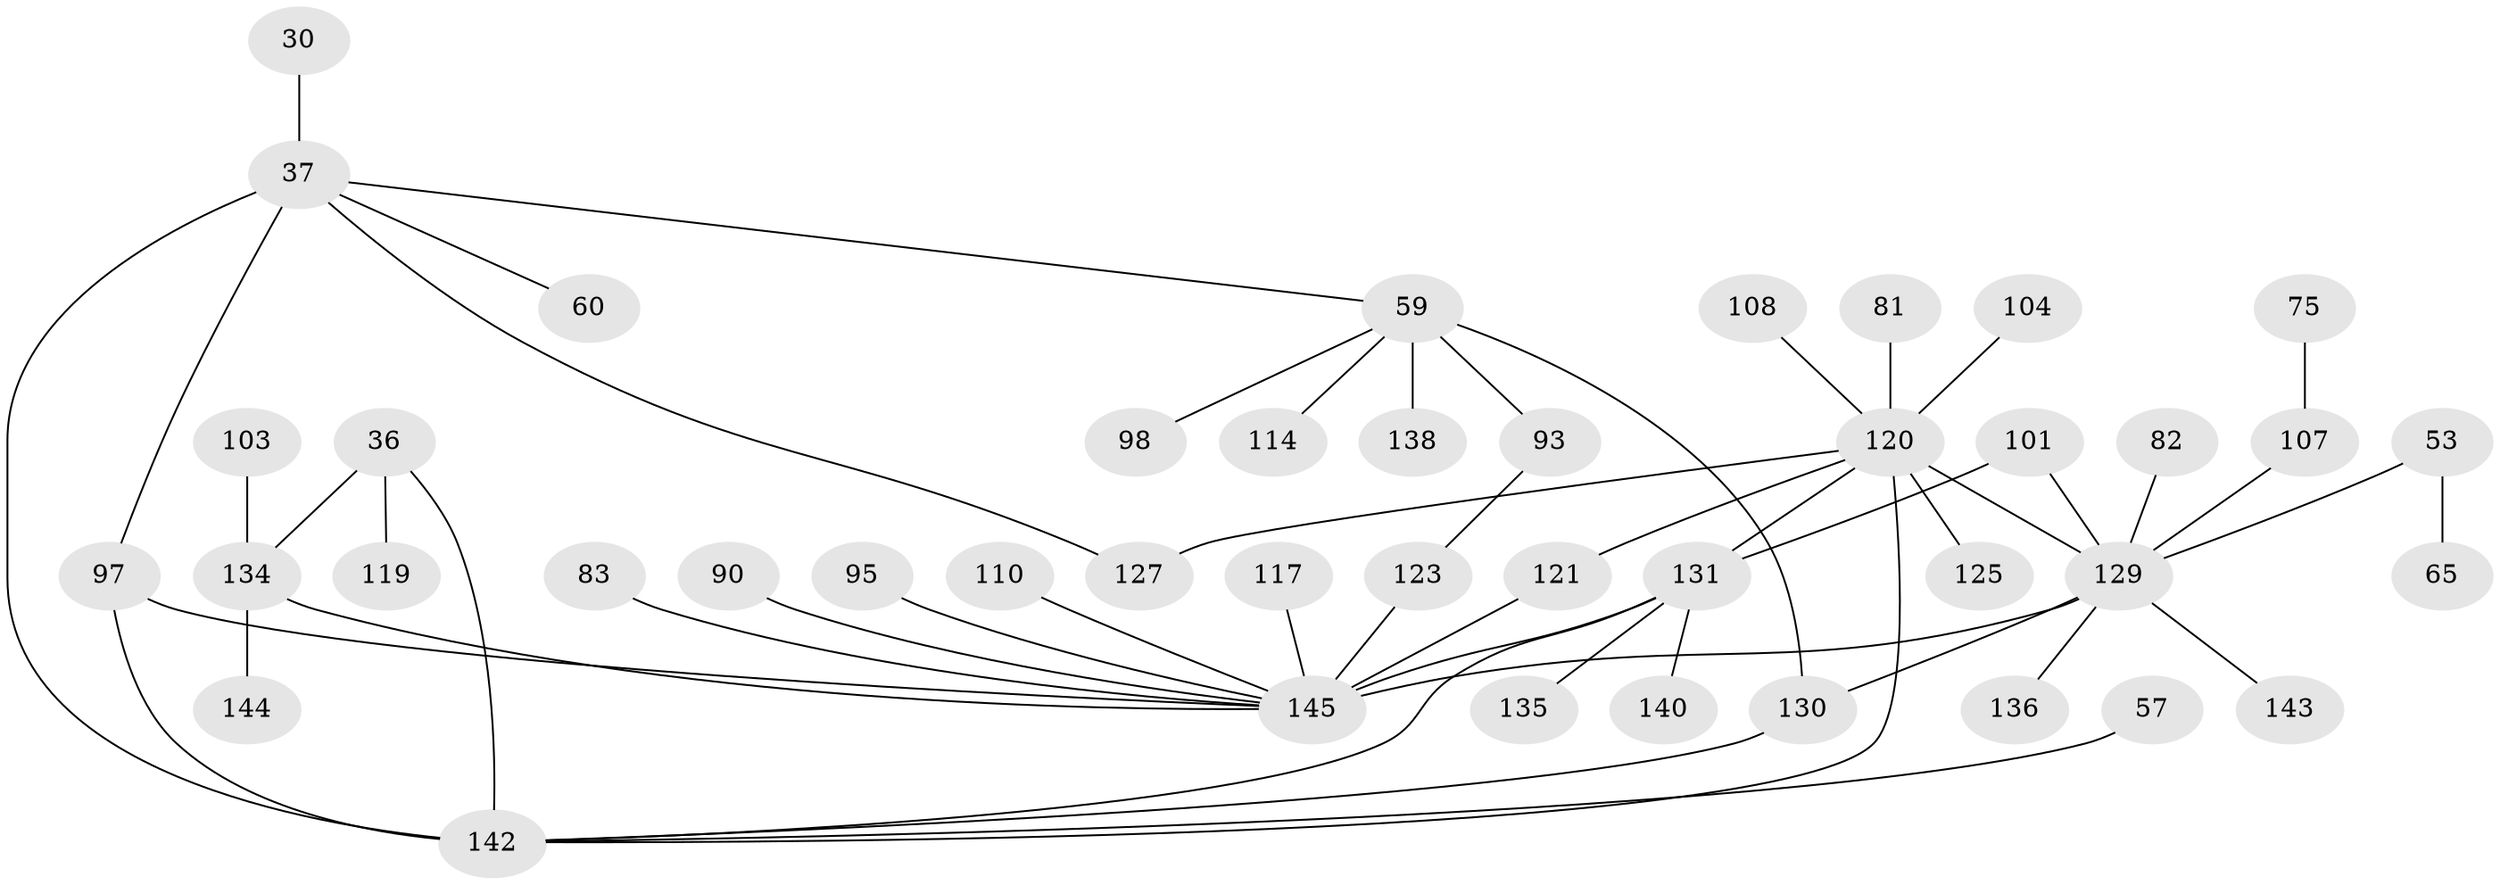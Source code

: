 // original degree distribution, {7: 0.034482758620689655, 3: 0.23448275862068965, 5: 0.034482758620689655, 4: 0.07586206896551724, 10: 0.006896551724137931, 2: 0.30344827586206896, 1: 0.30344827586206896, 6: 0.006896551724137931}
// Generated by graph-tools (version 1.1) at 2025/46/03/04/25 21:46:15]
// undirected, 43 vertices, 53 edges
graph export_dot {
graph [start="1"]
  node [color=gray90,style=filled];
  30;
  36;
  37 [super="+10+12+22"];
  53 [super="+35"];
  57;
  59;
  60;
  65;
  75;
  81;
  82;
  83;
  90;
  93 [super="+69+73"];
  95;
  97 [super="+9"];
  98;
  101 [super="+46"];
  103;
  104;
  107 [super="+62"];
  108 [super="+105"];
  110;
  114;
  117;
  119;
  120 [super="+66+94+89"];
  121;
  123 [super="+86+91+85"];
  125;
  127 [super="+17+24+78+92"];
  129 [super="+116+40+2+43"];
  130 [super="+63"];
  131 [super="+109+115+111+112+124+126"];
  134 [super="+54+122"];
  135;
  136 [super="+132"];
  138;
  140;
  142 [super="+137+67"];
  143 [super="+141"];
  144;
  145 [super="+42+71+139+88+102"];
  30 -- 37;
  36 -- 119;
  36 -- 134 [weight=2];
  36 -- 142 [weight=2];
  37 -- 59;
  37 -- 60;
  37 -- 127;
  37 -- 142;
  37 -- 97 [weight=2];
  53 -- 65;
  53 -- 129 [weight=2];
  57 -- 142;
  59 -- 98;
  59 -- 114;
  59 -- 138;
  59 -- 130 [weight=2];
  59 -- 93;
  75 -- 107;
  81 -- 120;
  82 -- 129 [weight=2];
  83 -- 145;
  90 -- 145;
  93 -- 123;
  95 -- 145;
  97 -- 142 [weight=2];
  97 -- 145;
  101 -- 129 [weight=2];
  101 -- 131;
  103 -- 134;
  104 -- 120;
  107 -- 129 [weight=3];
  108 -- 120;
  110 -- 145;
  117 -- 145;
  120 -- 129 [weight=3];
  120 -- 127;
  120 -- 121;
  120 -- 125;
  120 -- 142;
  120 -- 131;
  121 -- 145;
  123 -- 145 [weight=2];
  129 -- 130;
  129 -- 145 [weight=8];
  129 -- 136;
  129 -- 143;
  130 -- 142;
  131 -- 135;
  131 -- 140;
  131 -- 145 [weight=2];
  131 -- 142;
  134 -- 144;
  134 -- 145 [weight=2];
}
